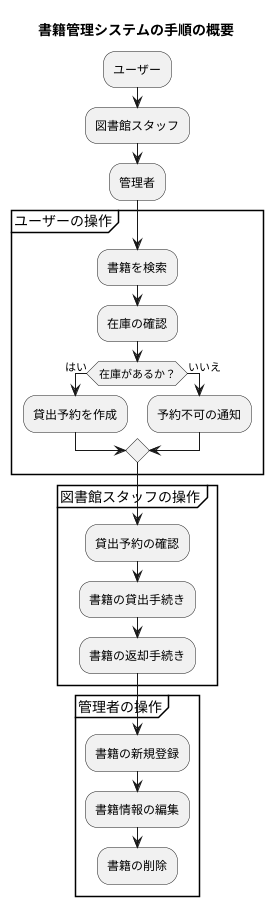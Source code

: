 @startuml
title 書籍管理システムの手順の概要

:ユーザー;
:図書館スタッフ;
:管理者;

partition "ユーザーの操作" {
  :書籍を検索;
  :在庫の確認;
  if (在庫があるか？) then (はい)
    :貸出予約を作成;
  else (いいえ)
    :予約不可の通知;
  endif
}

partition "図書館スタッフの操作" {
  :貸出予約の確認;
  :書籍の貸出手続き;
  :書籍の返却手続き;
}

partition "管理者の操作" {
  :書籍の新規登録;
  :書籍情報の編集;
  :書籍の削除;
}

@enduml
